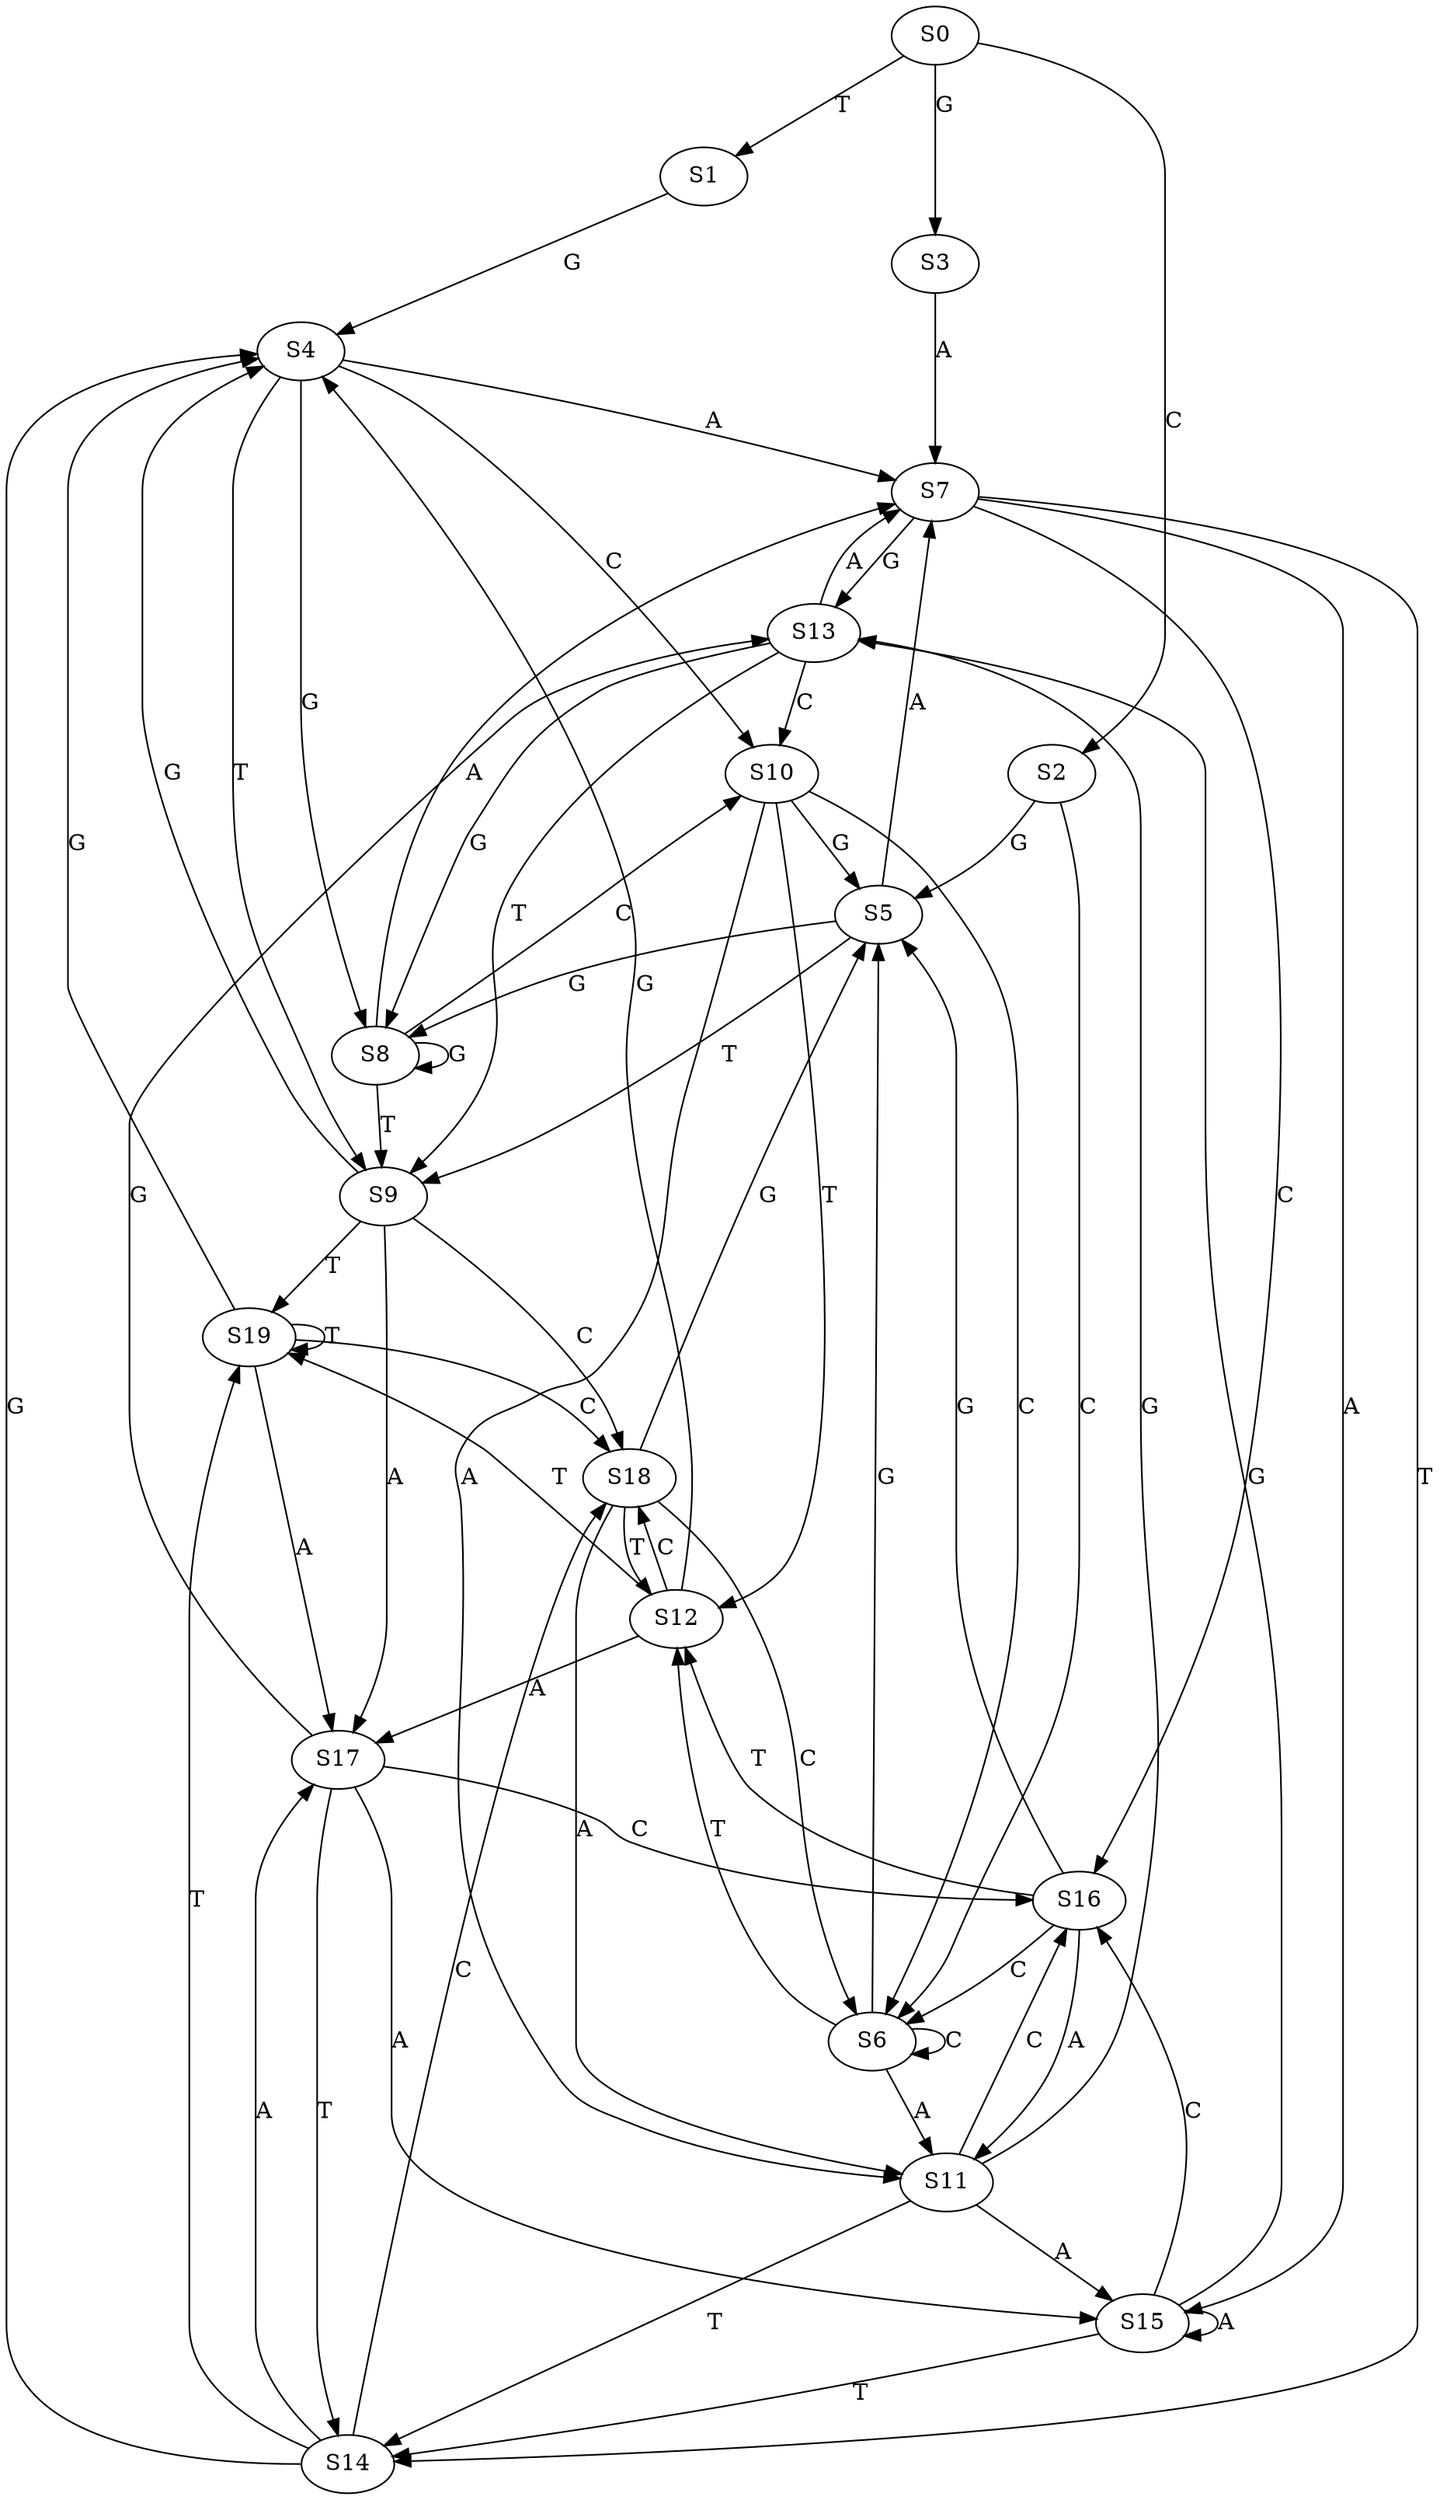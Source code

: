 strict digraph  {
	S0 -> S1 [ label = T ];
	S0 -> S2 [ label = C ];
	S0 -> S3 [ label = G ];
	S1 -> S4 [ label = G ];
	S2 -> S5 [ label = G ];
	S2 -> S6 [ label = C ];
	S3 -> S7 [ label = A ];
	S4 -> S8 [ label = G ];
	S4 -> S9 [ label = T ];
	S4 -> S10 [ label = C ];
	S4 -> S7 [ label = A ];
	S5 -> S8 [ label = G ];
	S5 -> S7 [ label = A ];
	S5 -> S9 [ label = T ];
	S6 -> S11 [ label = A ];
	S6 -> S12 [ label = T ];
	S6 -> S5 [ label = G ];
	S6 -> S6 [ label = C ];
	S7 -> S13 [ label = G ];
	S7 -> S14 [ label = T ];
	S7 -> S15 [ label = A ];
	S7 -> S16 [ label = C ];
	S8 -> S9 [ label = T ];
	S8 -> S8 [ label = G ];
	S8 -> S7 [ label = A ];
	S8 -> S10 [ label = C ];
	S9 -> S17 [ label = A ];
	S9 -> S18 [ label = C ];
	S9 -> S19 [ label = T ];
	S9 -> S4 [ label = G ];
	S10 -> S6 [ label = C ];
	S10 -> S11 [ label = A ];
	S10 -> S5 [ label = G ];
	S10 -> S12 [ label = T ];
	S11 -> S15 [ label = A ];
	S11 -> S16 [ label = C ];
	S11 -> S14 [ label = T ];
	S11 -> S13 [ label = G ];
	S12 -> S4 [ label = G ];
	S12 -> S19 [ label = T ];
	S12 -> S18 [ label = C ];
	S12 -> S17 [ label = A ];
	S13 -> S9 [ label = T ];
	S13 -> S10 [ label = C ];
	S13 -> S8 [ label = G ];
	S13 -> S7 [ label = A ];
	S14 -> S19 [ label = T ];
	S14 -> S18 [ label = C ];
	S14 -> S4 [ label = G ];
	S14 -> S17 [ label = A ];
	S15 -> S13 [ label = G ];
	S15 -> S16 [ label = C ];
	S15 -> S15 [ label = A ];
	S15 -> S14 [ label = T ];
	S16 -> S6 [ label = C ];
	S16 -> S11 [ label = A ];
	S16 -> S5 [ label = G ];
	S16 -> S12 [ label = T ];
	S17 -> S13 [ label = G ];
	S17 -> S15 [ label = A ];
	S17 -> S16 [ label = C ];
	S17 -> S14 [ label = T ];
	S18 -> S11 [ label = A ];
	S18 -> S6 [ label = C ];
	S18 -> S12 [ label = T ];
	S18 -> S5 [ label = G ];
	S19 -> S18 [ label = C ];
	S19 -> S4 [ label = G ];
	S19 -> S17 [ label = A ];
	S19 -> S19 [ label = T ];
}
